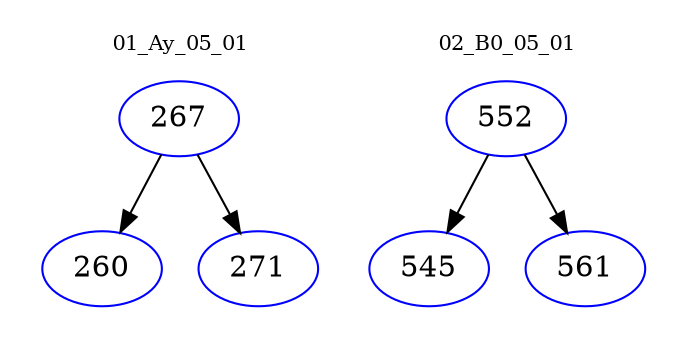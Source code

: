 digraph{
subgraph cluster_0 {
color = white
label = "01_Ay_05_01";
fontsize=10;
T0_267 [label="267", color="blue"]
T0_267 -> T0_260 [color="black"]
T0_260 [label="260", color="blue"]
T0_267 -> T0_271 [color="black"]
T0_271 [label="271", color="blue"]
}
subgraph cluster_1 {
color = white
label = "02_B0_05_01";
fontsize=10;
T1_552 [label="552", color="blue"]
T1_552 -> T1_545 [color="black"]
T1_545 [label="545", color="blue"]
T1_552 -> T1_561 [color="black"]
T1_561 [label="561", color="blue"]
}
}

